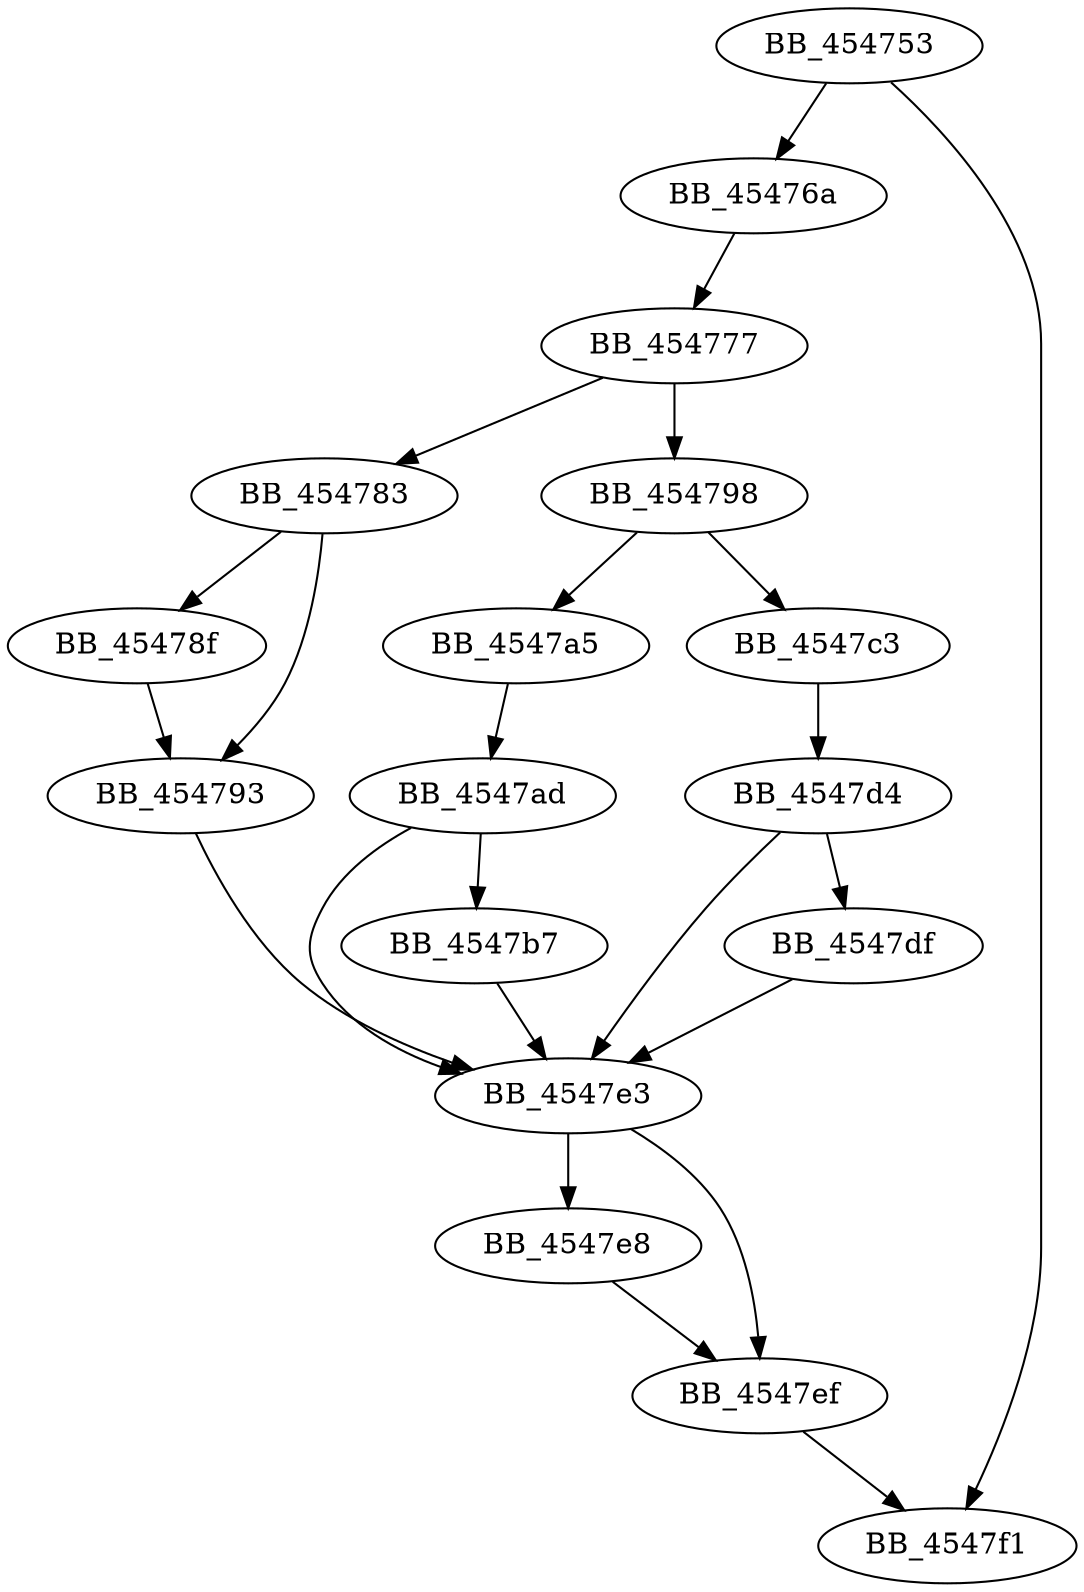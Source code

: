 DiGraph sub_454753{
BB_454753->BB_45476a
BB_454753->BB_4547f1
BB_45476a->BB_454777
BB_454777->BB_454783
BB_454777->BB_454798
BB_454783->BB_45478f
BB_454783->BB_454793
BB_45478f->BB_454793
BB_454793->BB_4547e3
BB_454798->BB_4547a5
BB_454798->BB_4547c3
BB_4547a5->BB_4547ad
BB_4547ad->BB_4547b7
BB_4547ad->BB_4547e3
BB_4547b7->BB_4547e3
BB_4547c3->BB_4547d4
BB_4547d4->BB_4547df
BB_4547d4->BB_4547e3
BB_4547df->BB_4547e3
BB_4547e3->BB_4547e8
BB_4547e3->BB_4547ef
BB_4547e8->BB_4547ef
BB_4547ef->BB_4547f1
}

